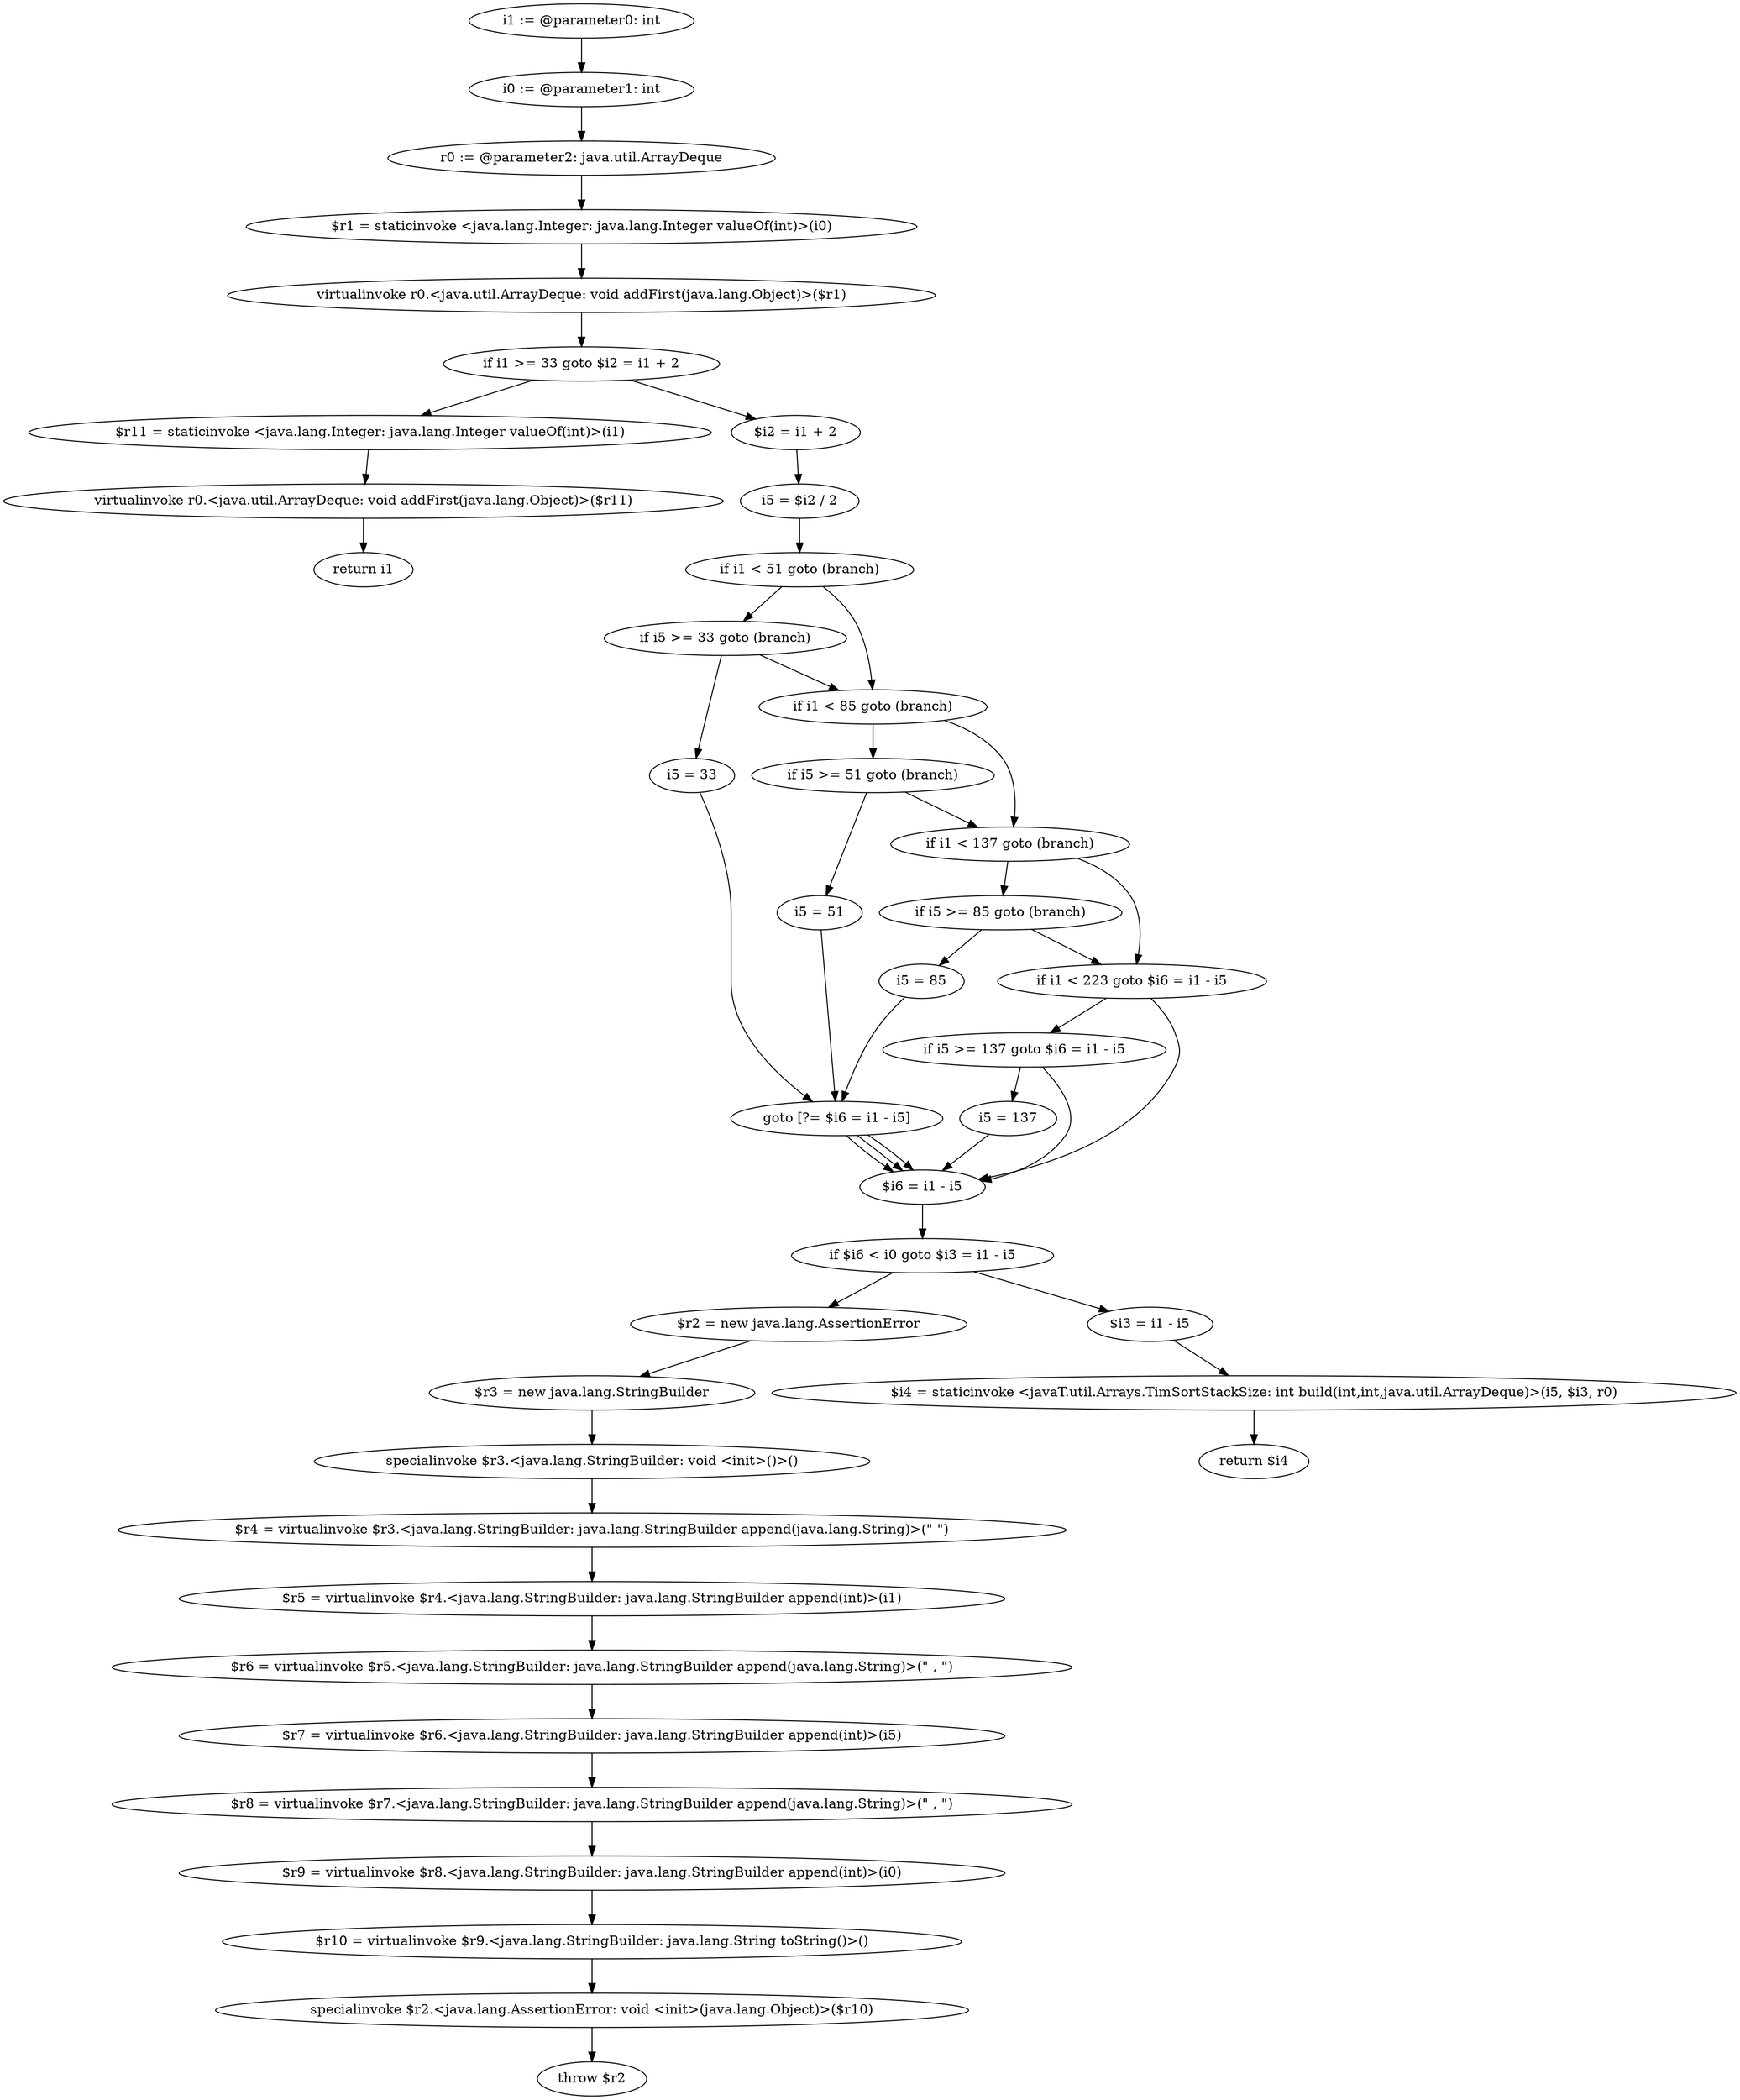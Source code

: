 digraph "unitGraph" {
    "i1 := @parameter0: int"
    "i0 := @parameter1: int"
    "r0 := @parameter2: java.util.ArrayDeque"
    "$r1 = staticinvoke <java.lang.Integer: java.lang.Integer valueOf(int)>(i0)"
    "virtualinvoke r0.<java.util.ArrayDeque: void addFirst(java.lang.Object)>($r1)"
    "if i1 >= 33 goto $i2 = i1 + 2"
    "$r11 = staticinvoke <java.lang.Integer: java.lang.Integer valueOf(int)>(i1)"
    "virtualinvoke r0.<java.util.ArrayDeque: void addFirst(java.lang.Object)>($r11)"
    "return i1"
    "$i2 = i1 + 2"
    "i5 = $i2 / 2"
    "if i1 < 51 goto (branch)"
    "if i5 >= 33 goto (branch)"
    "i5 = 33"
    "goto [?= $i6 = i1 - i5]"
    "if i1 < 85 goto (branch)"
    "if i5 >= 51 goto (branch)"
    "i5 = 51"
    "if i1 < 137 goto (branch)"
    "if i5 >= 85 goto (branch)"
    "i5 = 85"
    "if i1 < 223 goto $i6 = i1 - i5"
    "if i5 >= 137 goto $i6 = i1 - i5"
    "i5 = 137"
    "$i6 = i1 - i5"
    "if $i6 < i0 goto $i3 = i1 - i5"
    "$r2 = new java.lang.AssertionError"
    "$r3 = new java.lang.StringBuilder"
    "specialinvoke $r3.<java.lang.StringBuilder: void <init>()>()"
    "$r4 = virtualinvoke $r3.<java.lang.StringBuilder: java.lang.StringBuilder append(java.lang.String)>(\" \")"
    "$r5 = virtualinvoke $r4.<java.lang.StringBuilder: java.lang.StringBuilder append(int)>(i1)"
    "$r6 = virtualinvoke $r5.<java.lang.StringBuilder: java.lang.StringBuilder append(java.lang.String)>(\" , \")"
    "$r7 = virtualinvoke $r6.<java.lang.StringBuilder: java.lang.StringBuilder append(int)>(i5)"
    "$r8 = virtualinvoke $r7.<java.lang.StringBuilder: java.lang.StringBuilder append(java.lang.String)>(\" , \")"
    "$r9 = virtualinvoke $r8.<java.lang.StringBuilder: java.lang.StringBuilder append(int)>(i0)"
    "$r10 = virtualinvoke $r9.<java.lang.StringBuilder: java.lang.String toString()>()"
    "specialinvoke $r2.<java.lang.AssertionError: void <init>(java.lang.Object)>($r10)"
    "throw $r2"
    "$i3 = i1 - i5"
    "$i4 = staticinvoke <javaT.util.Arrays.TimSortStackSize: int build(int,int,java.util.ArrayDeque)>(i5, $i3, r0)"
    "return $i4"
    "i1 := @parameter0: int"->"i0 := @parameter1: int";
    "i0 := @parameter1: int"->"r0 := @parameter2: java.util.ArrayDeque";
    "r0 := @parameter2: java.util.ArrayDeque"->"$r1 = staticinvoke <java.lang.Integer: java.lang.Integer valueOf(int)>(i0)";
    "$r1 = staticinvoke <java.lang.Integer: java.lang.Integer valueOf(int)>(i0)"->"virtualinvoke r0.<java.util.ArrayDeque: void addFirst(java.lang.Object)>($r1)";
    "virtualinvoke r0.<java.util.ArrayDeque: void addFirst(java.lang.Object)>($r1)"->"if i1 >= 33 goto $i2 = i1 + 2";
    "if i1 >= 33 goto $i2 = i1 + 2"->"$r11 = staticinvoke <java.lang.Integer: java.lang.Integer valueOf(int)>(i1)";
    "if i1 >= 33 goto $i2 = i1 + 2"->"$i2 = i1 + 2";
    "$r11 = staticinvoke <java.lang.Integer: java.lang.Integer valueOf(int)>(i1)"->"virtualinvoke r0.<java.util.ArrayDeque: void addFirst(java.lang.Object)>($r11)";
    "virtualinvoke r0.<java.util.ArrayDeque: void addFirst(java.lang.Object)>($r11)"->"return i1";
    "$i2 = i1 + 2"->"i5 = $i2 / 2";
    "i5 = $i2 / 2"->"if i1 < 51 goto (branch)";
    "if i1 < 51 goto (branch)"->"if i5 >= 33 goto (branch)";
    "if i1 < 51 goto (branch)"->"if i1 < 85 goto (branch)";
    "if i5 >= 33 goto (branch)"->"i5 = 33";
    "if i5 >= 33 goto (branch)"->"if i1 < 85 goto (branch)";
    "i5 = 33"->"goto [?= $i6 = i1 - i5]";
    "goto [?= $i6 = i1 - i5]"->"$i6 = i1 - i5";
    "if i1 < 85 goto (branch)"->"if i5 >= 51 goto (branch)";
    "if i1 < 85 goto (branch)"->"if i1 < 137 goto (branch)";
    "if i5 >= 51 goto (branch)"->"i5 = 51";
    "if i5 >= 51 goto (branch)"->"if i1 < 137 goto (branch)";
    "i5 = 51"->"goto [?= $i6 = i1 - i5]";
    "goto [?= $i6 = i1 - i5]"->"$i6 = i1 - i5";
    "if i1 < 137 goto (branch)"->"if i5 >= 85 goto (branch)";
    "if i1 < 137 goto (branch)"->"if i1 < 223 goto $i6 = i1 - i5";
    "if i5 >= 85 goto (branch)"->"i5 = 85";
    "if i5 >= 85 goto (branch)"->"if i1 < 223 goto $i6 = i1 - i5";
    "i5 = 85"->"goto [?= $i6 = i1 - i5]";
    "goto [?= $i6 = i1 - i5]"->"$i6 = i1 - i5";
    "if i1 < 223 goto $i6 = i1 - i5"->"if i5 >= 137 goto $i6 = i1 - i5";
    "if i1 < 223 goto $i6 = i1 - i5"->"$i6 = i1 - i5";
    "if i5 >= 137 goto $i6 = i1 - i5"->"i5 = 137";
    "if i5 >= 137 goto $i6 = i1 - i5"->"$i6 = i1 - i5";
    "i5 = 137"->"$i6 = i1 - i5";
    "$i6 = i1 - i5"->"if $i6 < i0 goto $i3 = i1 - i5";
    "if $i6 < i0 goto $i3 = i1 - i5"->"$r2 = new java.lang.AssertionError";
    "if $i6 < i0 goto $i3 = i1 - i5"->"$i3 = i1 - i5";
    "$r2 = new java.lang.AssertionError"->"$r3 = new java.lang.StringBuilder";
    "$r3 = new java.lang.StringBuilder"->"specialinvoke $r3.<java.lang.StringBuilder: void <init>()>()";
    "specialinvoke $r3.<java.lang.StringBuilder: void <init>()>()"->"$r4 = virtualinvoke $r3.<java.lang.StringBuilder: java.lang.StringBuilder append(java.lang.String)>(\" \")";
    "$r4 = virtualinvoke $r3.<java.lang.StringBuilder: java.lang.StringBuilder append(java.lang.String)>(\" \")"->"$r5 = virtualinvoke $r4.<java.lang.StringBuilder: java.lang.StringBuilder append(int)>(i1)";
    "$r5 = virtualinvoke $r4.<java.lang.StringBuilder: java.lang.StringBuilder append(int)>(i1)"->"$r6 = virtualinvoke $r5.<java.lang.StringBuilder: java.lang.StringBuilder append(java.lang.String)>(\" , \")";
    "$r6 = virtualinvoke $r5.<java.lang.StringBuilder: java.lang.StringBuilder append(java.lang.String)>(\" , \")"->"$r7 = virtualinvoke $r6.<java.lang.StringBuilder: java.lang.StringBuilder append(int)>(i5)";
    "$r7 = virtualinvoke $r6.<java.lang.StringBuilder: java.lang.StringBuilder append(int)>(i5)"->"$r8 = virtualinvoke $r7.<java.lang.StringBuilder: java.lang.StringBuilder append(java.lang.String)>(\" , \")";
    "$r8 = virtualinvoke $r7.<java.lang.StringBuilder: java.lang.StringBuilder append(java.lang.String)>(\" , \")"->"$r9 = virtualinvoke $r8.<java.lang.StringBuilder: java.lang.StringBuilder append(int)>(i0)";
    "$r9 = virtualinvoke $r8.<java.lang.StringBuilder: java.lang.StringBuilder append(int)>(i0)"->"$r10 = virtualinvoke $r9.<java.lang.StringBuilder: java.lang.String toString()>()";
    "$r10 = virtualinvoke $r9.<java.lang.StringBuilder: java.lang.String toString()>()"->"specialinvoke $r2.<java.lang.AssertionError: void <init>(java.lang.Object)>($r10)";
    "specialinvoke $r2.<java.lang.AssertionError: void <init>(java.lang.Object)>($r10)"->"throw $r2";
    "$i3 = i1 - i5"->"$i4 = staticinvoke <javaT.util.Arrays.TimSortStackSize: int build(int,int,java.util.ArrayDeque)>(i5, $i3, r0)";
    "$i4 = staticinvoke <javaT.util.Arrays.TimSortStackSize: int build(int,int,java.util.ArrayDeque)>(i5, $i3, r0)"->"return $i4";
}
